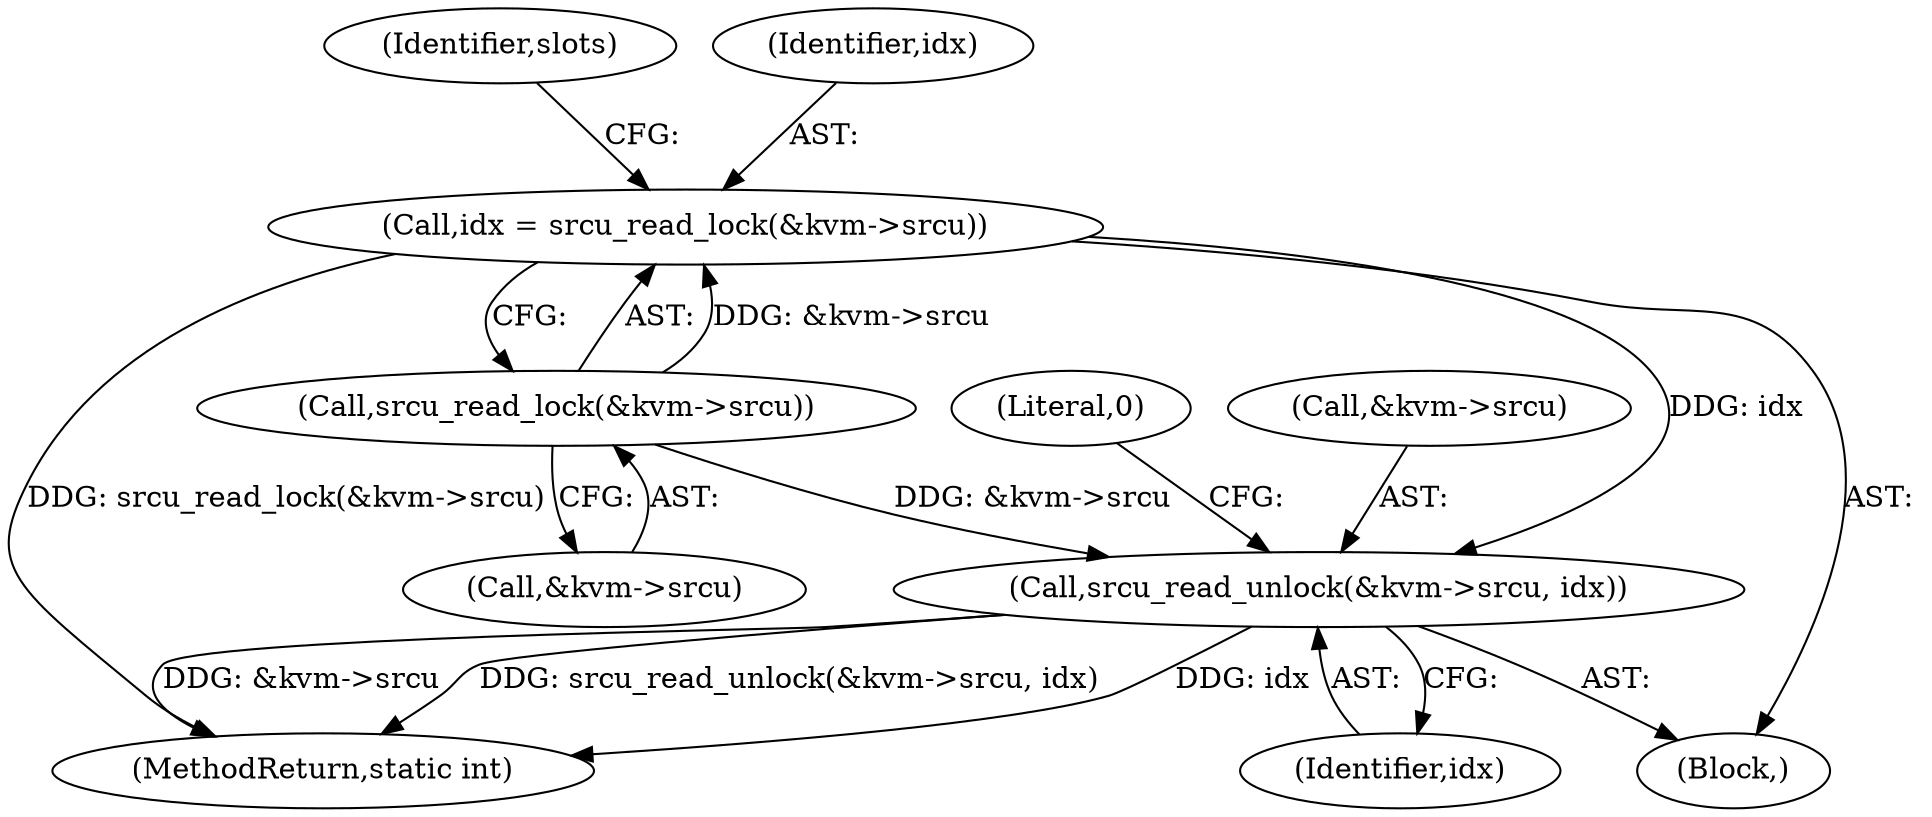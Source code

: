 digraph "0_linux_09ca8e1173bcb12e2a449698c9ae3b86a8a10195@API" {
"1000106" [label="(Call,idx = srcu_read_lock(&kvm->srcu))"];
"1000108" [label="(Call,srcu_read_lock(&kvm->srcu))"];
"1000120" [label="(Call,srcu_read_unlock(&kvm->srcu, idx))"];
"1000102" [label="(Block,)"];
"1000109" [label="(Call,&kvm->srcu)"];
"1000106" [label="(Call,idx = srcu_read_lock(&kvm->srcu))"];
"1000127" [label="(Literal,0)"];
"1000120" [label="(Call,srcu_read_unlock(&kvm->srcu, idx))"];
"1000125" [label="(Identifier,idx)"];
"1000121" [label="(Call,&kvm->srcu)"];
"1000128" [label="(MethodReturn,static int)"];
"1000108" [label="(Call,srcu_read_lock(&kvm->srcu))"];
"1000114" [label="(Identifier,slots)"];
"1000107" [label="(Identifier,idx)"];
"1000106" -> "1000102"  [label="AST: "];
"1000106" -> "1000108"  [label="CFG: "];
"1000107" -> "1000106"  [label="AST: "];
"1000108" -> "1000106"  [label="AST: "];
"1000114" -> "1000106"  [label="CFG: "];
"1000106" -> "1000128"  [label="DDG: srcu_read_lock(&kvm->srcu)"];
"1000108" -> "1000106"  [label="DDG: &kvm->srcu"];
"1000106" -> "1000120"  [label="DDG: idx"];
"1000108" -> "1000109"  [label="CFG: "];
"1000109" -> "1000108"  [label="AST: "];
"1000108" -> "1000120"  [label="DDG: &kvm->srcu"];
"1000120" -> "1000102"  [label="AST: "];
"1000120" -> "1000125"  [label="CFG: "];
"1000121" -> "1000120"  [label="AST: "];
"1000125" -> "1000120"  [label="AST: "];
"1000127" -> "1000120"  [label="CFG: "];
"1000120" -> "1000128"  [label="DDG: idx"];
"1000120" -> "1000128"  [label="DDG: &kvm->srcu"];
"1000120" -> "1000128"  [label="DDG: srcu_read_unlock(&kvm->srcu, idx)"];
}
